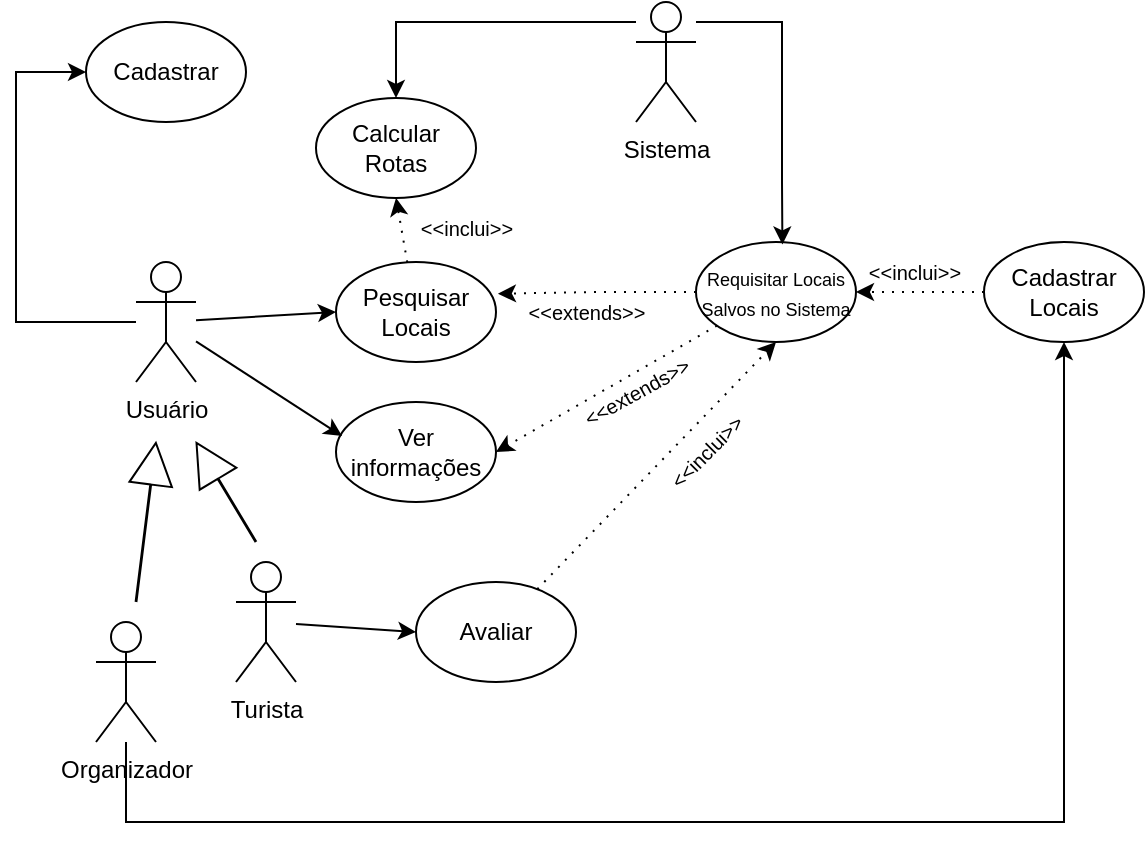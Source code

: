 <mxfile version="24.4.4" type="github">
  <diagram name="Página-1" id="CXXNplMT2chMt9bO6Q8z">
    <mxGraphModel dx="2045" dy="480" grid="1" gridSize="10" guides="1" tooltips="1" connect="1" arrows="1" fold="1" page="1" pageScale="1" pageWidth="827" pageHeight="1169" math="0" shadow="0">
      <root>
        <mxCell id="0" />
        <mxCell id="1" parent="0" />
        <mxCell id="fuUNGOUVX03Lq7VuXDxl-13" style="rounded=0;orthogonalLoop=1;jettySize=auto;html=1;entryX=0;entryY=0.5;entryDx=0;entryDy=0;" parent="1" source="fuUNGOUVX03Lq7VuXDxl-2" target="fuUNGOUVX03Lq7VuXDxl-6" edge="1">
          <mxGeometry relative="1" as="geometry" />
        </mxCell>
        <mxCell id="fuUNGOUVX03Lq7VuXDxl-25" style="edgeStyle=orthogonalEdgeStyle;rounded=0;orthogonalLoop=1;jettySize=auto;html=1;entryX=0;entryY=0.5;entryDx=0;entryDy=0;" parent="1" source="fuUNGOUVX03Lq7VuXDxl-2" target="fuUNGOUVX03Lq7VuXDxl-24" edge="1">
          <mxGeometry relative="1" as="geometry">
            <mxPoint x="-220" y="170" as="sourcePoint" />
            <Array as="points">
              <mxPoint y="180" />
              <mxPoint y="55" />
            </Array>
          </mxGeometry>
        </mxCell>
        <mxCell id="fuUNGOUVX03Lq7VuXDxl-2" value="&lt;div&gt;Usuário&lt;/div&gt;" style="shape=umlActor;verticalLabelPosition=bottom;verticalAlign=top;html=1;outlineConnect=0;" parent="1" vertex="1">
          <mxGeometry x="60" y="150" width="30" height="60" as="geometry" />
        </mxCell>
        <mxCell id="fuUNGOUVX03Lq7VuXDxl-17" style="rounded=0;orthogonalLoop=1;jettySize=auto;html=1;" parent="1" source="fuUNGOUVX03Lq7VuXDxl-5" target="fuUNGOUVX03Lq7VuXDxl-7" edge="1">
          <mxGeometry relative="1" as="geometry">
            <Array as="points">
              <mxPoint x="55" y="430" />
              <mxPoint x="524" y="430" />
            </Array>
          </mxGeometry>
        </mxCell>
        <mxCell id="fuUNGOUVX03Lq7VuXDxl-5" value="&lt;div&gt;Organizador&lt;/div&gt;" style="shape=umlActor;verticalLabelPosition=bottom;verticalAlign=top;html=1;outlineConnect=0;" parent="1" vertex="1">
          <mxGeometry x="40" y="330" width="30" height="60" as="geometry" />
        </mxCell>
        <mxCell id="fuUNGOUVX03Lq7VuXDxl-14" style="rounded=0;orthogonalLoop=1;jettySize=auto;html=1;entryX=0.5;entryY=1;entryDx=0;entryDy=0;dashed=1;dashPattern=1 4;" parent="1" source="fuUNGOUVX03Lq7VuXDxl-6" target="fuUNGOUVX03Lq7VuXDxl-8" edge="1">
          <mxGeometry relative="1" as="geometry" />
        </mxCell>
        <mxCell id="fuUNGOUVX03Lq7VuXDxl-6" value="Pesquisar Locais" style="ellipse;whiteSpace=wrap;html=1;" parent="1" vertex="1">
          <mxGeometry x="160" y="150" width="80" height="50" as="geometry" />
        </mxCell>
        <mxCell id="fuUNGOUVX03Lq7VuXDxl-7" value="Cadastrar Locais" style="ellipse;whiteSpace=wrap;html=1;" parent="1" vertex="1">
          <mxGeometry x="484" y="140" width="80" height="50" as="geometry" />
        </mxCell>
        <mxCell id="fuUNGOUVX03Lq7VuXDxl-8" value="Calcular Rotas" style="ellipse;whiteSpace=wrap;html=1;" parent="1" vertex="1">
          <mxGeometry x="150" y="68" width="80" height="50" as="geometry" />
        </mxCell>
        <mxCell id="-kRG1DXaC3rHlDSrHLi3-1" style="rounded=0;orthogonalLoop=1;jettySize=auto;html=1;entryX=1;entryY=0.5;entryDx=0;entryDy=0;dashed=1;dashPattern=1 4;" parent="1" source="fuUNGOUVX03Lq7VuXDxl-9" target="fuUNGOUVX03Lq7VuXDxl-20" edge="1">
          <mxGeometry relative="1" as="geometry" />
        </mxCell>
        <mxCell id="fuUNGOUVX03Lq7VuXDxl-9" value="&lt;font style=&quot;font-size: 9px;&quot;&gt;Requisitar Locais Salvos no Sistema&lt;/font&gt;" style="ellipse;whiteSpace=wrap;html=1;" parent="1" vertex="1">
          <mxGeometry x="340" y="140" width="80" height="50" as="geometry" />
        </mxCell>
        <mxCell id="fuUNGOUVX03Lq7VuXDxl-10" style="edgeStyle=orthogonalEdgeStyle;rounded=0;orthogonalLoop=1;jettySize=auto;html=1;entryX=1.012;entryY=0.317;entryDx=0;entryDy=0;entryPerimeter=0;dashed=1;dashPattern=1 4;" parent="1" source="fuUNGOUVX03Lq7VuXDxl-9" target="fuUNGOUVX03Lq7VuXDxl-6" edge="1">
          <mxGeometry relative="1" as="geometry" />
        </mxCell>
        <mxCell id="fuUNGOUVX03Lq7VuXDxl-15" value="&lt;font style=&quot;font-size: 10px;&quot;&gt;&amp;lt;&amp;lt;inclui&amp;gt;&amp;gt;&lt;/font&gt;" style="text;html=1;align=center;verticalAlign=middle;resizable=0;points=[];autosize=1;strokeColor=none;fillColor=none;" parent="1" vertex="1">
          <mxGeometry x="190" y="118" width="70" height="30" as="geometry" />
        </mxCell>
        <mxCell id="fuUNGOUVX03Lq7VuXDxl-16" value="&lt;font style=&quot;font-size: 10px;&quot;&gt;&amp;lt;&amp;lt;&lt;/font&gt;&lt;span style=&quot;font-size: 10px; background-color: initial;&quot;&gt;extends&amp;gt;&amp;gt;&lt;/span&gt;" style="text;html=1;align=center;verticalAlign=middle;resizable=0;points=[];autosize=1;strokeColor=none;fillColor=none;" parent="1" vertex="1">
          <mxGeometry x="245" y="160" width="80" height="30" as="geometry" />
        </mxCell>
        <mxCell id="fuUNGOUVX03Lq7VuXDxl-18" style="rounded=0;orthogonalLoop=1;jettySize=auto;html=1;entryX=1;entryY=0.5;entryDx=0;entryDy=0;dashed=1;dashPattern=1 4;" parent="1" source="fuUNGOUVX03Lq7VuXDxl-7" target="fuUNGOUVX03Lq7VuXDxl-9" edge="1">
          <mxGeometry relative="1" as="geometry" />
        </mxCell>
        <mxCell id="fuUNGOUVX03Lq7VuXDxl-19" value="&lt;font style=&quot;font-size: 10px;&quot;&gt;&amp;lt;&amp;lt;inclui&amp;gt;&amp;gt;&lt;/font&gt;" style="text;html=1;align=center;verticalAlign=middle;resizable=0;points=[];autosize=1;strokeColor=none;fillColor=none;" parent="1" vertex="1">
          <mxGeometry x="414" y="140" width="70" height="30" as="geometry" />
        </mxCell>
        <mxCell id="fuUNGOUVX03Lq7VuXDxl-20" value="Ver informações" style="ellipse;whiteSpace=wrap;html=1;" parent="1" vertex="1">
          <mxGeometry x="160" y="220" width="80" height="50" as="geometry" />
        </mxCell>
        <mxCell id="fuUNGOUVX03Lq7VuXDxl-22" style="rounded=0;orthogonalLoop=1;jettySize=auto;html=1;entryX=0.038;entryY=0.34;entryDx=0;entryDy=0;entryPerimeter=0;" parent="1" source="fuUNGOUVX03Lq7VuXDxl-2" target="fuUNGOUVX03Lq7VuXDxl-20" edge="1">
          <mxGeometry relative="1" as="geometry" />
        </mxCell>
        <mxCell id="-kRG1DXaC3rHlDSrHLi3-3" style="rounded=0;orthogonalLoop=1;jettySize=auto;html=1;entryX=0.5;entryY=1;entryDx=0;entryDy=0;dashed=1;dashPattern=1 4;" parent="1" source="fuUNGOUVX03Lq7VuXDxl-23" target="fuUNGOUVX03Lq7VuXDxl-9" edge="1">
          <mxGeometry relative="1" as="geometry" />
        </mxCell>
        <mxCell id="fuUNGOUVX03Lq7VuXDxl-23" value="Avaliar" style="ellipse;whiteSpace=wrap;html=1;" parent="1" vertex="1">
          <mxGeometry x="200" y="310" width="80" height="50" as="geometry" />
        </mxCell>
        <mxCell id="fuUNGOUVX03Lq7VuXDxl-24" value="Cadastrar" style="ellipse;whiteSpace=wrap;html=1;" parent="1" vertex="1">
          <mxGeometry x="35" y="30" width="80" height="50" as="geometry" />
        </mxCell>
        <mxCell id="fuUNGOUVX03Lq7VuXDxl-36" style="rounded=0;orthogonalLoop=1;jettySize=auto;html=1;entryX=0;entryY=0.5;entryDx=0;entryDy=0;" parent="1" source="fuUNGOUVX03Lq7VuXDxl-31" target="fuUNGOUVX03Lq7VuXDxl-23" edge="1">
          <mxGeometry relative="1" as="geometry" />
        </mxCell>
        <mxCell id="fuUNGOUVX03Lq7VuXDxl-31" value="Turista&lt;div&gt;&lt;br&gt;&lt;/div&gt;" style="shape=umlActor;verticalLabelPosition=bottom;verticalAlign=top;html=1;outlineConnect=0;" parent="1" vertex="1">
          <mxGeometry x="110" y="300" width="30" height="60" as="geometry" />
        </mxCell>
        <mxCell id="fuUNGOUVX03Lq7VuXDxl-35" value="" style="shape=flexArrow;endArrow=classic;html=1;rounded=0;width=0.4;endSize=6.636;" parent="1" edge="1">
          <mxGeometry width="50" height="50" relative="1" as="geometry">
            <mxPoint x="120" y="290" as="sourcePoint" />
            <mxPoint x="90" y="240" as="targetPoint" />
          </mxGeometry>
        </mxCell>
        <mxCell id="fuUNGOUVX03Lq7VuXDxl-37" value="" style="shape=flexArrow;endArrow=classic;html=1;rounded=0;width=0.4;endSize=6.636;" parent="1" edge="1">
          <mxGeometry width="50" height="50" relative="1" as="geometry">
            <mxPoint x="60" y="320" as="sourcePoint" />
            <mxPoint x="70" y="240" as="targetPoint" />
          </mxGeometry>
        </mxCell>
        <mxCell id="-kRG1DXaC3rHlDSrHLi3-2" value="&lt;font style=&quot;font-size: 10px;&quot;&gt;&amp;lt;&amp;lt;&lt;/font&gt;&lt;span style=&quot;font-size: 10px; background-color: initial;&quot;&gt;extends&amp;gt;&amp;gt;&lt;/span&gt;" style="text;html=1;align=center;verticalAlign=middle;resizable=0;points=[];autosize=1;strokeColor=none;fillColor=none;rotation=-29;" parent="1" vertex="1">
          <mxGeometry x="270" y="200" width="80" height="30" as="geometry" />
        </mxCell>
        <mxCell id="-kRG1DXaC3rHlDSrHLi3-6" value="&lt;font style=&quot;font-size: 10px;&quot;&gt;&amp;lt;&amp;lt;inclui&amp;gt;&amp;gt;&lt;/font&gt;" style="text;html=1;align=center;verticalAlign=middle;resizable=0;points=[];autosize=1;strokeColor=none;fillColor=none;rotation=-45;" parent="1" vertex="1">
          <mxGeometry x="310" y="230" width="70" height="30" as="geometry" />
        </mxCell>
        <mxCell id="qTEQLUfIsfWb6OHwsRTd-3" style="edgeStyle=orthogonalEdgeStyle;rounded=0;orthogonalLoop=1;jettySize=auto;html=1;entryX=0.5;entryY=0;entryDx=0;entryDy=0;" edge="1" parent="1" source="qTEQLUfIsfWb6OHwsRTd-1" target="fuUNGOUVX03Lq7VuXDxl-8">
          <mxGeometry relative="1" as="geometry">
            <Array as="points">
              <mxPoint x="190" y="30" />
            </Array>
          </mxGeometry>
        </mxCell>
        <mxCell id="qTEQLUfIsfWb6OHwsRTd-1" value="&lt;div&gt;Sistema&lt;/div&gt;&lt;div&gt;&lt;br&gt;&lt;/div&gt;" style="shape=umlActor;verticalLabelPosition=bottom;verticalAlign=top;html=1;outlineConnect=0;" vertex="1" parent="1">
          <mxGeometry x="310" y="20" width="30" height="60" as="geometry" />
        </mxCell>
        <mxCell id="qTEQLUfIsfWb6OHwsRTd-5" style="edgeStyle=orthogonalEdgeStyle;rounded=0;orthogonalLoop=1;jettySize=auto;html=1;entryX=0.54;entryY=0.025;entryDx=0;entryDy=0;entryPerimeter=0;" edge="1" parent="1" source="qTEQLUfIsfWb6OHwsRTd-1" target="fuUNGOUVX03Lq7VuXDxl-9">
          <mxGeometry relative="1" as="geometry">
            <Array as="points">
              <mxPoint x="383" y="30" />
              <mxPoint x="383" y="110" />
            </Array>
          </mxGeometry>
        </mxCell>
      </root>
    </mxGraphModel>
  </diagram>
</mxfile>
